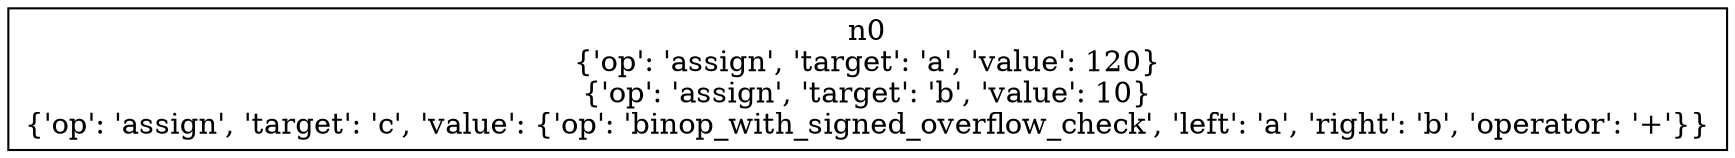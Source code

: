digraph CFG {
  node [shape=box];
  n0 [label="n0\n{'op': 'assign', 'target': 'a', 'value': 120}\n{'op': 'assign', 'target': 'b', 'value': 10}\n{'op': 'assign', 'target': 'c', 'value': {'op': 'binop_with_signed_overflow_check', 'left': 'a', 'right': 'b', 'operator': '+'}}"];
}
